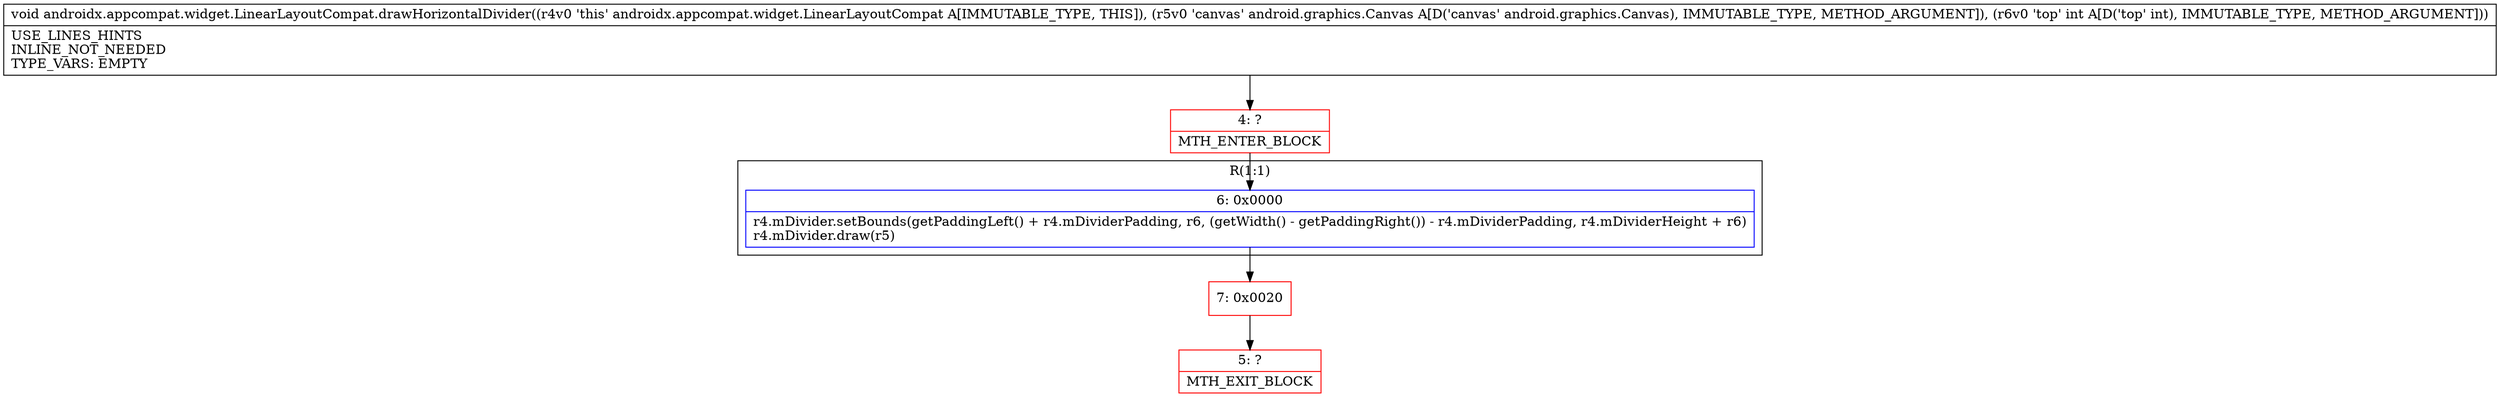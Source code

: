 digraph "CFG forandroidx.appcompat.widget.LinearLayoutCompat.drawHorizontalDivider(Landroid\/graphics\/Canvas;I)V" {
subgraph cluster_Region_1600973142 {
label = "R(1:1)";
node [shape=record,color=blue];
Node_6 [shape=record,label="{6\:\ 0x0000|r4.mDivider.setBounds(getPaddingLeft() + r4.mDividerPadding, r6, (getWidth() \- getPaddingRight()) \- r4.mDividerPadding, r4.mDividerHeight + r6)\lr4.mDivider.draw(r5)\l}"];
}
Node_4 [shape=record,color=red,label="{4\:\ ?|MTH_ENTER_BLOCK\l}"];
Node_7 [shape=record,color=red,label="{7\:\ 0x0020}"];
Node_5 [shape=record,color=red,label="{5\:\ ?|MTH_EXIT_BLOCK\l}"];
MethodNode[shape=record,label="{void androidx.appcompat.widget.LinearLayoutCompat.drawHorizontalDivider((r4v0 'this' androidx.appcompat.widget.LinearLayoutCompat A[IMMUTABLE_TYPE, THIS]), (r5v0 'canvas' android.graphics.Canvas A[D('canvas' android.graphics.Canvas), IMMUTABLE_TYPE, METHOD_ARGUMENT]), (r6v0 'top' int A[D('top' int), IMMUTABLE_TYPE, METHOD_ARGUMENT]))  | USE_LINES_HINTS\lINLINE_NOT_NEEDED\lTYPE_VARS: EMPTY\l}"];
MethodNode -> Node_4;Node_6 -> Node_7;
Node_4 -> Node_6;
Node_7 -> Node_5;
}


